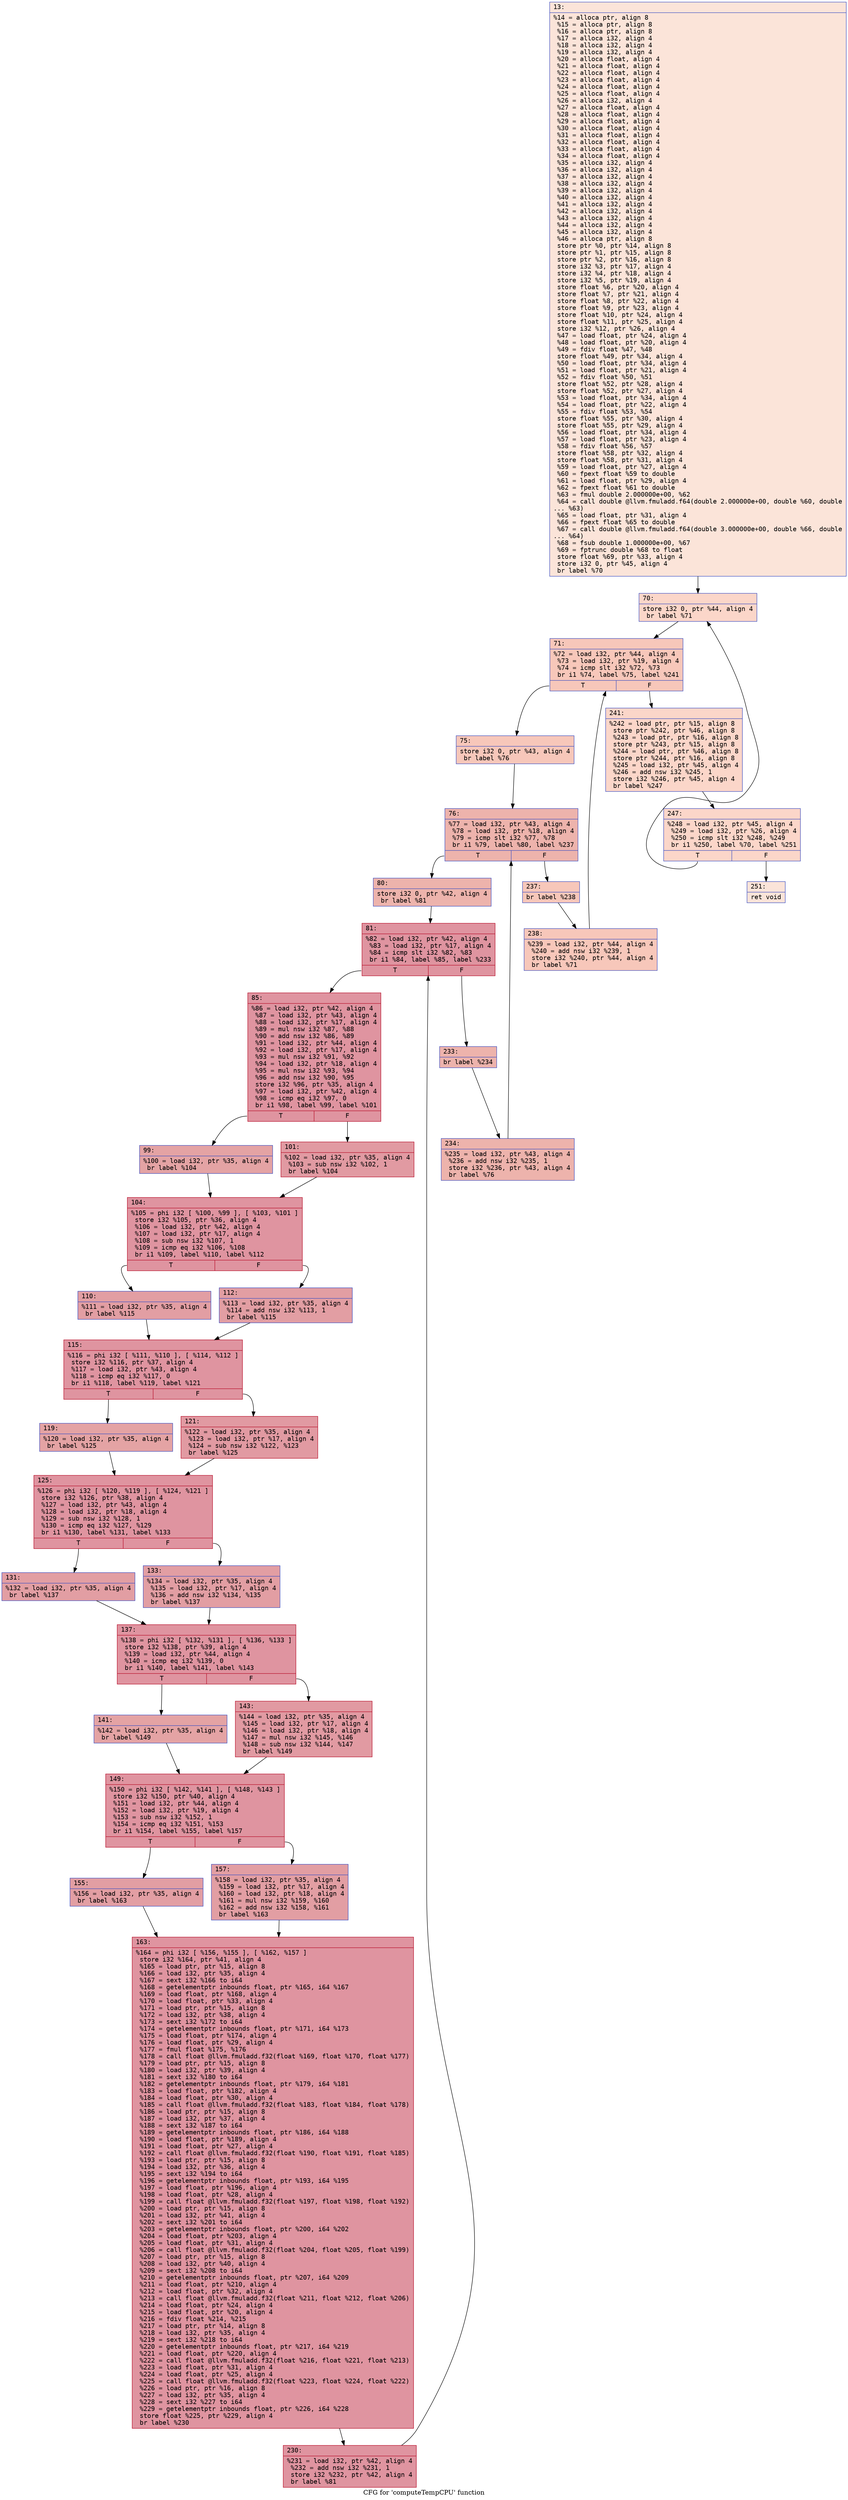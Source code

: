 digraph "CFG for 'computeTempCPU' function" {
	label="CFG for 'computeTempCPU' function";

	Node0x600002f7c370 [shape=record,color="#3d50c3ff", style=filled, fillcolor="#f5c1a970" fontname="Courier",label="{13:\l|  %14 = alloca ptr, align 8\l  %15 = alloca ptr, align 8\l  %16 = alloca ptr, align 8\l  %17 = alloca i32, align 4\l  %18 = alloca i32, align 4\l  %19 = alloca i32, align 4\l  %20 = alloca float, align 4\l  %21 = alloca float, align 4\l  %22 = alloca float, align 4\l  %23 = alloca float, align 4\l  %24 = alloca float, align 4\l  %25 = alloca float, align 4\l  %26 = alloca i32, align 4\l  %27 = alloca float, align 4\l  %28 = alloca float, align 4\l  %29 = alloca float, align 4\l  %30 = alloca float, align 4\l  %31 = alloca float, align 4\l  %32 = alloca float, align 4\l  %33 = alloca float, align 4\l  %34 = alloca float, align 4\l  %35 = alloca i32, align 4\l  %36 = alloca i32, align 4\l  %37 = alloca i32, align 4\l  %38 = alloca i32, align 4\l  %39 = alloca i32, align 4\l  %40 = alloca i32, align 4\l  %41 = alloca i32, align 4\l  %42 = alloca i32, align 4\l  %43 = alloca i32, align 4\l  %44 = alloca i32, align 4\l  %45 = alloca i32, align 4\l  %46 = alloca ptr, align 8\l  store ptr %0, ptr %14, align 8\l  store ptr %1, ptr %15, align 8\l  store ptr %2, ptr %16, align 8\l  store i32 %3, ptr %17, align 4\l  store i32 %4, ptr %18, align 4\l  store i32 %5, ptr %19, align 4\l  store float %6, ptr %20, align 4\l  store float %7, ptr %21, align 4\l  store float %8, ptr %22, align 4\l  store float %9, ptr %23, align 4\l  store float %10, ptr %24, align 4\l  store float %11, ptr %25, align 4\l  store i32 %12, ptr %26, align 4\l  %47 = load float, ptr %24, align 4\l  %48 = load float, ptr %20, align 4\l  %49 = fdiv float %47, %48\l  store float %49, ptr %34, align 4\l  %50 = load float, ptr %34, align 4\l  %51 = load float, ptr %21, align 4\l  %52 = fdiv float %50, %51\l  store float %52, ptr %28, align 4\l  store float %52, ptr %27, align 4\l  %53 = load float, ptr %34, align 4\l  %54 = load float, ptr %22, align 4\l  %55 = fdiv float %53, %54\l  store float %55, ptr %30, align 4\l  store float %55, ptr %29, align 4\l  %56 = load float, ptr %34, align 4\l  %57 = load float, ptr %23, align 4\l  %58 = fdiv float %56, %57\l  store float %58, ptr %32, align 4\l  store float %58, ptr %31, align 4\l  %59 = load float, ptr %27, align 4\l  %60 = fpext float %59 to double\l  %61 = load float, ptr %29, align 4\l  %62 = fpext float %61 to double\l  %63 = fmul double 2.000000e+00, %62\l  %64 = call double @llvm.fmuladd.f64(double 2.000000e+00, double %60, double\l... %63)\l  %65 = load float, ptr %31, align 4\l  %66 = fpext float %65 to double\l  %67 = call double @llvm.fmuladd.f64(double 3.000000e+00, double %66, double\l... %64)\l  %68 = fsub double 1.000000e+00, %67\l  %69 = fptrunc double %68 to float\l  store float %69, ptr %33, align 4\l  store i32 0, ptr %45, align 4\l  br label %70\l}"];
	Node0x600002f7c370 -> Node0x600002f7c3c0[tooltip="13 -> 70\nProbability 100.00%" ];
	Node0x600002f7c3c0 [shape=record,color="#3d50c3ff", style=filled, fillcolor="#f6a38570" fontname="Courier",label="{70:\l|  store i32 0, ptr %44, align 4\l  br label %71\l}"];
	Node0x600002f7c3c0 -> Node0x600002f7c410[tooltip="70 -> 71\nProbability 100.00%" ];
	Node0x600002f7c410 [shape=record,color="#3d50c3ff", style=filled, fillcolor="#ec7f6370" fontname="Courier",label="{71:\l|  %72 = load i32, ptr %44, align 4\l  %73 = load i32, ptr %19, align 4\l  %74 = icmp slt i32 %72, %73\l  br i1 %74, label %75, label %241\l|{<s0>T|<s1>F}}"];
	Node0x600002f7c410:s0 -> Node0x600002f7c460[tooltip="71 -> 75\nProbability 96.88%" ];
	Node0x600002f7c410:s1 -> Node0x600002f7cd20[tooltip="71 -> 241\nProbability 3.12%" ];
	Node0x600002f7c460 [shape=record,color="#3d50c3ff", style=filled, fillcolor="#ec7f6370" fontname="Courier",label="{75:\l|  store i32 0, ptr %43, align 4\l  br label %76\l}"];
	Node0x600002f7c460 -> Node0x600002f7c4b0[tooltip="75 -> 76\nProbability 100.00%" ];
	Node0x600002f7c4b0 [shape=record,color="#3d50c3ff", style=filled, fillcolor="#d6524470" fontname="Courier",label="{76:\l|  %77 = load i32, ptr %43, align 4\l  %78 = load i32, ptr %18, align 4\l  %79 = icmp slt i32 %77, %78\l  br i1 %79, label %80, label %237\l|{<s0>T|<s1>F}}"];
	Node0x600002f7c4b0:s0 -> Node0x600002f7c500[tooltip="76 -> 80\nProbability 96.88%" ];
	Node0x600002f7c4b0:s1 -> Node0x600002f7cc80[tooltip="76 -> 237\nProbability 3.12%" ];
	Node0x600002f7c500 [shape=record,color="#3d50c3ff", style=filled, fillcolor="#d6524470" fontname="Courier",label="{80:\l|  store i32 0, ptr %42, align 4\l  br label %81\l}"];
	Node0x600002f7c500 -> Node0x600002f7c550[tooltip="80 -> 81\nProbability 100.00%" ];
	Node0x600002f7c550 [shape=record,color="#b70d28ff", style=filled, fillcolor="#b70d2870" fontname="Courier",label="{81:\l|  %82 = load i32, ptr %42, align 4\l  %83 = load i32, ptr %17, align 4\l  %84 = icmp slt i32 %82, %83\l  br i1 %84, label %85, label %233\l|{<s0>T|<s1>F}}"];
	Node0x600002f7c550:s0 -> Node0x600002f7c5a0[tooltip="81 -> 85\nProbability 96.88%" ];
	Node0x600002f7c550:s1 -> Node0x600002f7cbe0[tooltip="81 -> 233\nProbability 3.12%" ];
	Node0x600002f7c5a0 [shape=record,color="#b70d28ff", style=filled, fillcolor="#b70d2870" fontname="Courier",label="{85:\l|  %86 = load i32, ptr %42, align 4\l  %87 = load i32, ptr %43, align 4\l  %88 = load i32, ptr %17, align 4\l  %89 = mul nsw i32 %87, %88\l  %90 = add nsw i32 %86, %89\l  %91 = load i32, ptr %44, align 4\l  %92 = load i32, ptr %17, align 4\l  %93 = mul nsw i32 %91, %92\l  %94 = load i32, ptr %18, align 4\l  %95 = mul nsw i32 %93, %94\l  %96 = add nsw i32 %90, %95\l  store i32 %96, ptr %35, align 4\l  %97 = load i32, ptr %42, align 4\l  %98 = icmp eq i32 %97, 0\l  br i1 %98, label %99, label %101\l|{<s0>T|<s1>F}}"];
	Node0x600002f7c5a0:s0 -> Node0x600002f7c5f0[tooltip="85 -> 99\nProbability 37.50%" ];
	Node0x600002f7c5a0:s1 -> Node0x600002f7c640[tooltip="85 -> 101\nProbability 62.50%" ];
	Node0x600002f7c5f0 [shape=record,color="#3d50c3ff", style=filled, fillcolor="#c32e3170" fontname="Courier",label="{99:\l|  %100 = load i32, ptr %35, align 4\l  br label %104\l}"];
	Node0x600002f7c5f0 -> Node0x600002f7c690[tooltip="99 -> 104\nProbability 100.00%" ];
	Node0x600002f7c640 [shape=record,color="#b70d28ff", style=filled, fillcolor="#bb1b2c70" fontname="Courier",label="{101:\l|  %102 = load i32, ptr %35, align 4\l  %103 = sub nsw i32 %102, 1\l  br label %104\l}"];
	Node0x600002f7c640 -> Node0x600002f7c690[tooltip="101 -> 104\nProbability 100.00%" ];
	Node0x600002f7c690 [shape=record,color="#b70d28ff", style=filled, fillcolor="#b70d2870" fontname="Courier",label="{104:\l|  %105 = phi i32 [ %100, %99 ], [ %103, %101 ]\l  store i32 %105, ptr %36, align 4\l  %106 = load i32, ptr %42, align 4\l  %107 = load i32, ptr %17, align 4\l  %108 = sub nsw i32 %107, 1\l  %109 = icmp eq i32 %106, %108\l  br i1 %109, label %110, label %112\l|{<s0>T|<s1>F}}"];
	Node0x600002f7c690:s0 -> Node0x600002f7c6e0[tooltip="104 -> 110\nProbability 50.00%" ];
	Node0x600002f7c690:s1 -> Node0x600002f7c730[tooltip="104 -> 112\nProbability 50.00%" ];
	Node0x600002f7c6e0 [shape=record,color="#3d50c3ff", style=filled, fillcolor="#be242e70" fontname="Courier",label="{110:\l|  %111 = load i32, ptr %35, align 4\l  br label %115\l}"];
	Node0x600002f7c6e0 -> Node0x600002f7c780[tooltip="110 -> 115\nProbability 100.00%" ];
	Node0x600002f7c730 [shape=record,color="#3d50c3ff", style=filled, fillcolor="#be242e70" fontname="Courier",label="{112:\l|  %113 = load i32, ptr %35, align 4\l  %114 = add nsw i32 %113, 1\l  br label %115\l}"];
	Node0x600002f7c730 -> Node0x600002f7c780[tooltip="112 -> 115\nProbability 100.00%" ];
	Node0x600002f7c780 [shape=record,color="#b70d28ff", style=filled, fillcolor="#b70d2870" fontname="Courier",label="{115:\l|  %116 = phi i32 [ %111, %110 ], [ %114, %112 ]\l  store i32 %116, ptr %37, align 4\l  %117 = load i32, ptr %43, align 4\l  %118 = icmp eq i32 %117, 0\l  br i1 %118, label %119, label %121\l|{<s0>T|<s1>F}}"];
	Node0x600002f7c780:s0 -> Node0x600002f7c7d0[tooltip="115 -> 119\nProbability 37.50%" ];
	Node0x600002f7c780:s1 -> Node0x600002f7c820[tooltip="115 -> 121\nProbability 62.50%" ];
	Node0x600002f7c7d0 [shape=record,color="#3d50c3ff", style=filled, fillcolor="#c32e3170" fontname="Courier",label="{119:\l|  %120 = load i32, ptr %35, align 4\l  br label %125\l}"];
	Node0x600002f7c7d0 -> Node0x600002f7c870[tooltip="119 -> 125\nProbability 100.00%" ];
	Node0x600002f7c820 [shape=record,color="#b70d28ff", style=filled, fillcolor="#bb1b2c70" fontname="Courier",label="{121:\l|  %122 = load i32, ptr %35, align 4\l  %123 = load i32, ptr %17, align 4\l  %124 = sub nsw i32 %122, %123\l  br label %125\l}"];
	Node0x600002f7c820 -> Node0x600002f7c870[tooltip="121 -> 125\nProbability 100.00%" ];
	Node0x600002f7c870 [shape=record,color="#b70d28ff", style=filled, fillcolor="#b70d2870" fontname="Courier",label="{125:\l|  %126 = phi i32 [ %120, %119 ], [ %124, %121 ]\l  store i32 %126, ptr %38, align 4\l  %127 = load i32, ptr %43, align 4\l  %128 = load i32, ptr %18, align 4\l  %129 = sub nsw i32 %128, 1\l  %130 = icmp eq i32 %127, %129\l  br i1 %130, label %131, label %133\l|{<s0>T|<s1>F}}"];
	Node0x600002f7c870:s0 -> Node0x600002f7c8c0[tooltip="125 -> 131\nProbability 50.00%" ];
	Node0x600002f7c870:s1 -> Node0x600002f7c910[tooltip="125 -> 133\nProbability 50.00%" ];
	Node0x600002f7c8c0 [shape=record,color="#3d50c3ff", style=filled, fillcolor="#be242e70" fontname="Courier",label="{131:\l|  %132 = load i32, ptr %35, align 4\l  br label %137\l}"];
	Node0x600002f7c8c0 -> Node0x600002f7c960[tooltip="131 -> 137\nProbability 100.00%" ];
	Node0x600002f7c910 [shape=record,color="#3d50c3ff", style=filled, fillcolor="#be242e70" fontname="Courier",label="{133:\l|  %134 = load i32, ptr %35, align 4\l  %135 = load i32, ptr %17, align 4\l  %136 = add nsw i32 %134, %135\l  br label %137\l}"];
	Node0x600002f7c910 -> Node0x600002f7c960[tooltip="133 -> 137\nProbability 100.00%" ];
	Node0x600002f7c960 [shape=record,color="#b70d28ff", style=filled, fillcolor="#b70d2870" fontname="Courier",label="{137:\l|  %138 = phi i32 [ %132, %131 ], [ %136, %133 ]\l  store i32 %138, ptr %39, align 4\l  %139 = load i32, ptr %44, align 4\l  %140 = icmp eq i32 %139, 0\l  br i1 %140, label %141, label %143\l|{<s0>T|<s1>F}}"];
	Node0x600002f7c960:s0 -> Node0x600002f7c9b0[tooltip="137 -> 141\nProbability 37.50%" ];
	Node0x600002f7c960:s1 -> Node0x600002f7ca00[tooltip="137 -> 143\nProbability 62.50%" ];
	Node0x600002f7c9b0 [shape=record,color="#3d50c3ff", style=filled, fillcolor="#c32e3170" fontname="Courier",label="{141:\l|  %142 = load i32, ptr %35, align 4\l  br label %149\l}"];
	Node0x600002f7c9b0 -> Node0x600002f7ca50[tooltip="141 -> 149\nProbability 100.00%" ];
	Node0x600002f7ca00 [shape=record,color="#b70d28ff", style=filled, fillcolor="#bb1b2c70" fontname="Courier",label="{143:\l|  %144 = load i32, ptr %35, align 4\l  %145 = load i32, ptr %17, align 4\l  %146 = load i32, ptr %18, align 4\l  %147 = mul nsw i32 %145, %146\l  %148 = sub nsw i32 %144, %147\l  br label %149\l}"];
	Node0x600002f7ca00 -> Node0x600002f7ca50[tooltip="143 -> 149\nProbability 100.00%" ];
	Node0x600002f7ca50 [shape=record,color="#b70d28ff", style=filled, fillcolor="#b70d2870" fontname="Courier",label="{149:\l|  %150 = phi i32 [ %142, %141 ], [ %148, %143 ]\l  store i32 %150, ptr %40, align 4\l  %151 = load i32, ptr %44, align 4\l  %152 = load i32, ptr %19, align 4\l  %153 = sub nsw i32 %152, 1\l  %154 = icmp eq i32 %151, %153\l  br i1 %154, label %155, label %157\l|{<s0>T|<s1>F}}"];
	Node0x600002f7ca50:s0 -> Node0x600002f7caa0[tooltip="149 -> 155\nProbability 50.00%" ];
	Node0x600002f7ca50:s1 -> Node0x600002f7caf0[tooltip="149 -> 157\nProbability 50.00%" ];
	Node0x600002f7caa0 [shape=record,color="#3d50c3ff", style=filled, fillcolor="#be242e70" fontname="Courier",label="{155:\l|  %156 = load i32, ptr %35, align 4\l  br label %163\l}"];
	Node0x600002f7caa0 -> Node0x600002f7cb40[tooltip="155 -> 163\nProbability 100.00%" ];
	Node0x600002f7caf0 [shape=record,color="#3d50c3ff", style=filled, fillcolor="#be242e70" fontname="Courier",label="{157:\l|  %158 = load i32, ptr %35, align 4\l  %159 = load i32, ptr %17, align 4\l  %160 = load i32, ptr %18, align 4\l  %161 = mul nsw i32 %159, %160\l  %162 = add nsw i32 %158, %161\l  br label %163\l}"];
	Node0x600002f7caf0 -> Node0x600002f7cb40[tooltip="157 -> 163\nProbability 100.00%" ];
	Node0x600002f7cb40 [shape=record,color="#b70d28ff", style=filled, fillcolor="#b70d2870" fontname="Courier",label="{163:\l|  %164 = phi i32 [ %156, %155 ], [ %162, %157 ]\l  store i32 %164, ptr %41, align 4\l  %165 = load ptr, ptr %15, align 8\l  %166 = load i32, ptr %35, align 4\l  %167 = sext i32 %166 to i64\l  %168 = getelementptr inbounds float, ptr %165, i64 %167\l  %169 = load float, ptr %168, align 4\l  %170 = load float, ptr %33, align 4\l  %171 = load ptr, ptr %15, align 8\l  %172 = load i32, ptr %38, align 4\l  %173 = sext i32 %172 to i64\l  %174 = getelementptr inbounds float, ptr %171, i64 %173\l  %175 = load float, ptr %174, align 4\l  %176 = load float, ptr %29, align 4\l  %177 = fmul float %175, %176\l  %178 = call float @llvm.fmuladd.f32(float %169, float %170, float %177)\l  %179 = load ptr, ptr %15, align 8\l  %180 = load i32, ptr %39, align 4\l  %181 = sext i32 %180 to i64\l  %182 = getelementptr inbounds float, ptr %179, i64 %181\l  %183 = load float, ptr %182, align 4\l  %184 = load float, ptr %30, align 4\l  %185 = call float @llvm.fmuladd.f32(float %183, float %184, float %178)\l  %186 = load ptr, ptr %15, align 8\l  %187 = load i32, ptr %37, align 4\l  %188 = sext i32 %187 to i64\l  %189 = getelementptr inbounds float, ptr %186, i64 %188\l  %190 = load float, ptr %189, align 4\l  %191 = load float, ptr %27, align 4\l  %192 = call float @llvm.fmuladd.f32(float %190, float %191, float %185)\l  %193 = load ptr, ptr %15, align 8\l  %194 = load i32, ptr %36, align 4\l  %195 = sext i32 %194 to i64\l  %196 = getelementptr inbounds float, ptr %193, i64 %195\l  %197 = load float, ptr %196, align 4\l  %198 = load float, ptr %28, align 4\l  %199 = call float @llvm.fmuladd.f32(float %197, float %198, float %192)\l  %200 = load ptr, ptr %15, align 8\l  %201 = load i32, ptr %41, align 4\l  %202 = sext i32 %201 to i64\l  %203 = getelementptr inbounds float, ptr %200, i64 %202\l  %204 = load float, ptr %203, align 4\l  %205 = load float, ptr %31, align 4\l  %206 = call float @llvm.fmuladd.f32(float %204, float %205, float %199)\l  %207 = load ptr, ptr %15, align 8\l  %208 = load i32, ptr %40, align 4\l  %209 = sext i32 %208 to i64\l  %210 = getelementptr inbounds float, ptr %207, i64 %209\l  %211 = load float, ptr %210, align 4\l  %212 = load float, ptr %32, align 4\l  %213 = call float @llvm.fmuladd.f32(float %211, float %212, float %206)\l  %214 = load float, ptr %24, align 4\l  %215 = load float, ptr %20, align 4\l  %216 = fdiv float %214, %215\l  %217 = load ptr, ptr %14, align 8\l  %218 = load i32, ptr %35, align 4\l  %219 = sext i32 %218 to i64\l  %220 = getelementptr inbounds float, ptr %217, i64 %219\l  %221 = load float, ptr %220, align 4\l  %222 = call float @llvm.fmuladd.f32(float %216, float %221, float %213)\l  %223 = load float, ptr %31, align 4\l  %224 = load float, ptr %25, align 4\l  %225 = call float @llvm.fmuladd.f32(float %223, float %224, float %222)\l  %226 = load ptr, ptr %16, align 8\l  %227 = load i32, ptr %35, align 4\l  %228 = sext i32 %227 to i64\l  %229 = getelementptr inbounds float, ptr %226, i64 %228\l  store float %225, ptr %229, align 4\l  br label %230\l}"];
	Node0x600002f7cb40 -> Node0x600002f7cb90[tooltip="163 -> 230\nProbability 100.00%" ];
	Node0x600002f7cb90 [shape=record,color="#b70d28ff", style=filled, fillcolor="#b70d2870" fontname="Courier",label="{230:\l|  %231 = load i32, ptr %42, align 4\l  %232 = add nsw i32 %231, 1\l  store i32 %232, ptr %42, align 4\l  br label %81\l}"];
	Node0x600002f7cb90 -> Node0x600002f7c550[tooltip="230 -> 81\nProbability 100.00%" ];
	Node0x600002f7cbe0 [shape=record,color="#3d50c3ff", style=filled, fillcolor="#d6524470" fontname="Courier",label="{233:\l|  br label %234\l}"];
	Node0x600002f7cbe0 -> Node0x600002f7cc30[tooltip="233 -> 234\nProbability 100.00%" ];
	Node0x600002f7cc30 [shape=record,color="#3d50c3ff", style=filled, fillcolor="#d6524470" fontname="Courier",label="{234:\l|  %235 = load i32, ptr %43, align 4\l  %236 = add nsw i32 %235, 1\l  store i32 %236, ptr %43, align 4\l  br label %76\l}"];
	Node0x600002f7cc30 -> Node0x600002f7c4b0[tooltip="234 -> 76\nProbability 100.00%" ];
	Node0x600002f7cc80 [shape=record,color="#3d50c3ff", style=filled, fillcolor="#ec7f6370" fontname="Courier",label="{237:\l|  br label %238\l}"];
	Node0x600002f7cc80 -> Node0x600002f7ccd0[tooltip="237 -> 238\nProbability 100.00%" ];
	Node0x600002f7ccd0 [shape=record,color="#3d50c3ff", style=filled, fillcolor="#ec7f6370" fontname="Courier",label="{238:\l|  %239 = load i32, ptr %44, align 4\l  %240 = add nsw i32 %239, 1\l  store i32 %240, ptr %44, align 4\l  br label %71\l}"];
	Node0x600002f7ccd0 -> Node0x600002f7c410[tooltip="238 -> 71\nProbability 100.00%" ];
	Node0x600002f7cd20 [shape=record,color="#3d50c3ff", style=filled, fillcolor="#f6a38570" fontname="Courier",label="{241:\l|  %242 = load ptr, ptr %15, align 8\l  store ptr %242, ptr %46, align 8\l  %243 = load ptr, ptr %16, align 8\l  store ptr %243, ptr %15, align 8\l  %244 = load ptr, ptr %46, align 8\l  store ptr %244, ptr %16, align 8\l  %245 = load i32, ptr %45, align 4\l  %246 = add nsw i32 %245, 1\l  store i32 %246, ptr %45, align 4\l  br label %247\l}"];
	Node0x600002f7cd20 -> Node0x600002f7cd70[tooltip="241 -> 247\nProbability 100.00%" ];
	Node0x600002f7cd70 [shape=record,color="#3d50c3ff", style=filled, fillcolor="#f6a38570" fontname="Courier",label="{247:\l|  %248 = load i32, ptr %45, align 4\l  %249 = load i32, ptr %26, align 4\l  %250 = icmp slt i32 %248, %249\l  br i1 %250, label %70, label %251\l|{<s0>T|<s1>F}}"];
	Node0x600002f7cd70:s0 -> Node0x600002f7c3c0[tooltip="247 -> 70\nProbability 96.88%" ];
	Node0x600002f7cd70:s1 -> Node0x600002f7cdc0[tooltip="247 -> 251\nProbability 3.12%" ];
	Node0x600002f7cdc0 [shape=record,color="#3d50c3ff", style=filled, fillcolor="#f5c1a970" fontname="Courier",label="{251:\l|  ret void\l}"];
}
